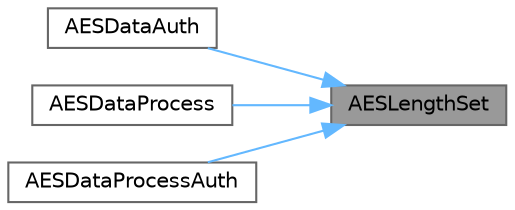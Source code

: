 digraph "AESLengthSet"
{
 // LATEX_PDF_SIZE
  bgcolor="transparent";
  edge [fontname=Helvetica,fontsize=10,labelfontname=Helvetica,labelfontsize=10];
  node [fontname=Helvetica,fontsize=10,shape=box,height=0.2,width=0.4];
  rankdir="RL";
  Node1 [id="Node000001",label="AESLengthSet",height=0.2,width=0.4,color="gray40", fillcolor="grey60", style="filled", fontcolor="black",tooltip=" "];
  Node1 -> Node2 [id="edge1_Node000001_Node000002",dir="back",color="steelblue1",style="solid",tooltip=" "];
  Node2 [id="Node000002",label="AESDataAuth",height=0.2,width=0.4,color="grey40", fillcolor="white", style="filled",URL="$group__aes__api.html#ga871aa2061b26e787de8b38fcf1d725f9",tooltip=" "];
  Node1 -> Node3 [id="edge2_Node000001_Node000003",dir="back",color="steelblue1",style="solid",tooltip=" "];
  Node3 [id="Node000003",label="AESDataProcess",height=0.2,width=0.4,color="grey40", fillcolor="white", style="filled",URL="$group__aes__api.html#ga313d4e29ad51d1688146196ca11bbca9",tooltip=" "];
  Node1 -> Node4 [id="edge3_Node000001_Node000004",dir="back",color="steelblue1",style="solid",tooltip=" "];
  Node4 [id="Node000004",label="AESDataProcessAuth",height=0.2,width=0.4,color="grey40", fillcolor="white", style="filled",URL="$group__aes__api.html#ga36b68c8a583c8f64b44398f3cb399ca2",tooltip=" "];
}
